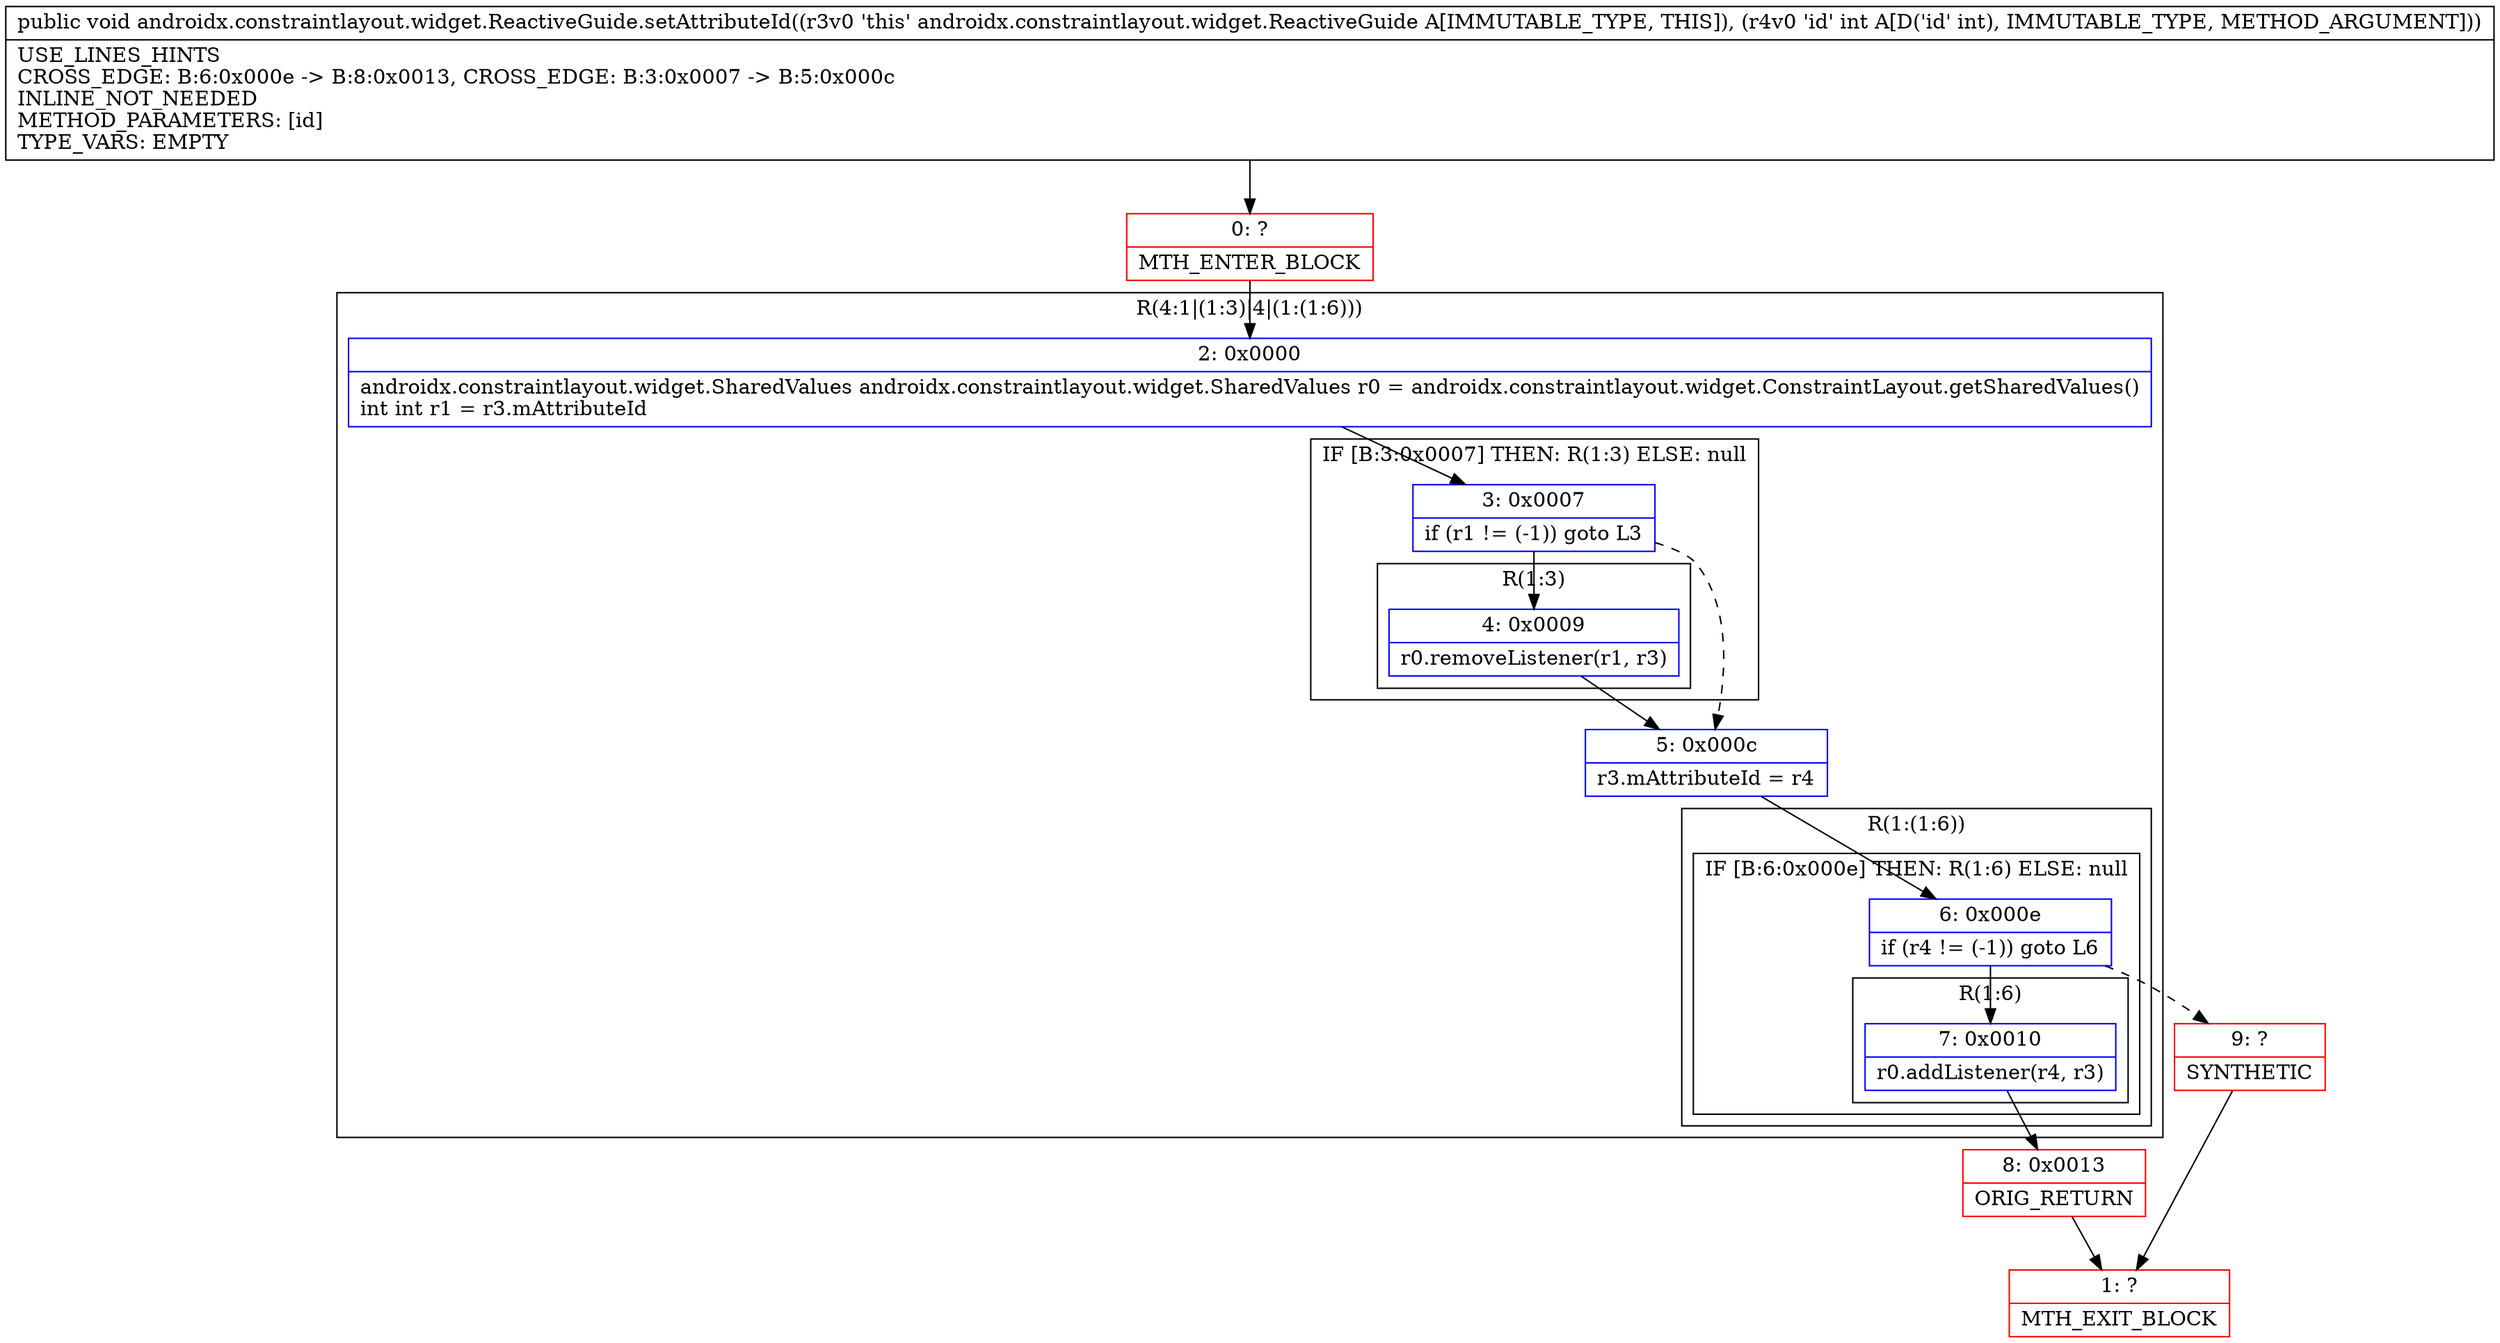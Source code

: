 digraph "CFG forandroidx.constraintlayout.widget.ReactiveGuide.setAttributeId(I)V" {
subgraph cluster_Region_1406656207 {
label = "R(4:1|(1:3)|4|(1:(1:6)))";
node [shape=record,color=blue];
Node_2 [shape=record,label="{2\:\ 0x0000|androidx.constraintlayout.widget.SharedValues androidx.constraintlayout.widget.SharedValues r0 = androidx.constraintlayout.widget.ConstraintLayout.getSharedValues()\lint int r1 = r3.mAttributeId\l}"];
subgraph cluster_IfRegion_1771017010 {
label = "IF [B:3:0x0007] THEN: R(1:3) ELSE: null";
node [shape=record,color=blue];
Node_3 [shape=record,label="{3\:\ 0x0007|if (r1 != (\-1)) goto L3\l}"];
subgraph cluster_Region_2134254396 {
label = "R(1:3)";
node [shape=record,color=blue];
Node_4 [shape=record,label="{4\:\ 0x0009|r0.removeListener(r1, r3)\l}"];
}
}
Node_5 [shape=record,label="{5\:\ 0x000c|r3.mAttributeId = r4\l}"];
subgraph cluster_Region_1848420508 {
label = "R(1:(1:6))";
node [shape=record,color=blue];
subgraph cluster_IfRegion_253945471 {
label = "IF [B:6:0x000e] THEN: R(1:6) ELSE: null";
node [shape=record,color=blue];
Node_6 [shape=record,label="{6\:\ 0x000e|if (r4 != (\-1)) goto L6\l}"];
subgraph cluster_Region_1102810600 {
label = "R(1:6)";
node [shape=record,color=blue];
Node_7 [shape=record,label="{7\:\ 0x0010|r0.addListener(r4, r3)\l}"];
}
}
}
}
Node_0 [shape=record,color=red,label="{0\:\ ?|MTH_ENTER_BLOCK\l}"];
Node_8 [shape=record,color=red,label="{8\:\ 0x0013|ORIG_RETURN\l}"];
Node_1 [shape=record,color=red,label="{1\:\ ?|MTH_EXIT_BLOCK\l}"];
Node_9 [shape=record,color=red,label="{9\:\ ?|SYNTHETIC\l}"];
MethodNode[shape=record,label="{public void androidx.constraintlayout.widget.ReactiveGuide.setAttributeId((r3v0 'this' androidx.constraintlayout.widget.ReactiveGuide A[IMMUTABLE_TYPE, THIS]), (r4v0 'id' int A[D('id' int), IMMUTABLE_TYPE, METHOD_ARGUMENT]))  | USE_LINES_HINTS\lCROSS_EDGE: B:6:0x000e \-\> B:8:0x0013, CROSS_EDGE: B:3:0x0007 \-\> B:5:0x000c\lINLINE_NOT_NEEDED\lMETHOD_PARAMETERS: [id]\lTYPE_VARS: EMPTY\l}"];
MethodNode -> Node_0;Node_2 -> Node_3;
Node_3 -> Node_4;
Node_3 -> Node_5[style=dashed];
Node_4 -> Node_5;
Node_5 -> Node_6;
Node_6 -> Node_7;
Node_6 -> Node_9[style=dashed];
Node_7 -> Node_8;
Node_0 -> Node_2;
Node_8 -> Node_1;
Node_9 -> Node_1;
}

